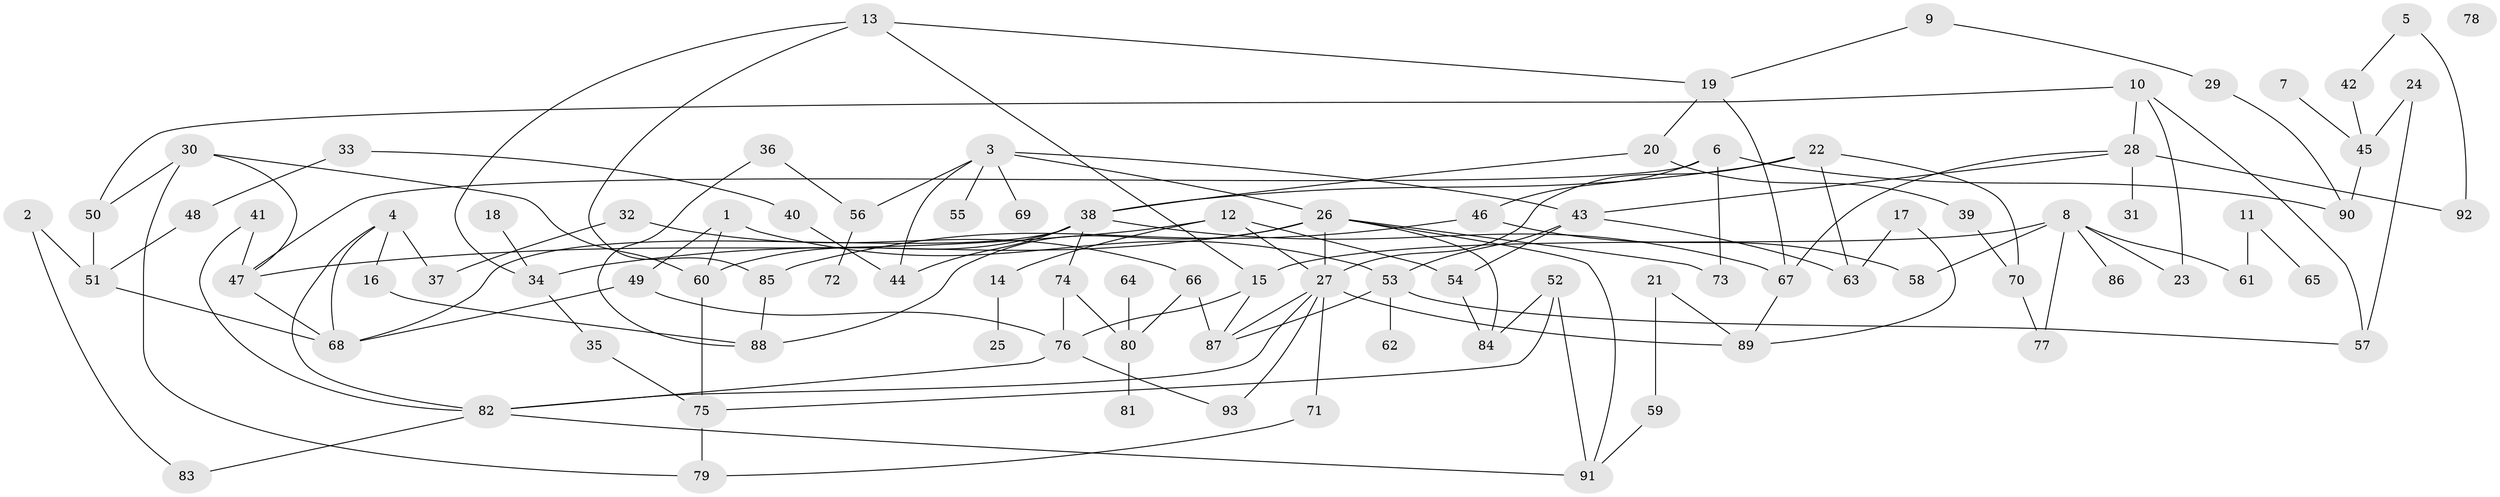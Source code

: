 // coarse degree distribution, {4: 0.1774193548387097, 2: 0.24193548387096775, 11: 0.016129032258064516, 8: 0.03225806451612903, 5: 0.14516129032258066, 1: 0.16129032258064516, 10: 0.016129032258064516, 3: 0.14516129032258066, 9: 0.016129032258064516, 6: 0.03225806451612903, 0: 0.016129032258064516}
// Generated by graph-tools (version 1.1) at 2025/41/03/06/25 10:41:19]
// undirected, 93 vertices, 138 edges
graph export_dot {
graph [start="1"]
  node [color=gray90,style=filled];
  1;
  2;
  3;
  4;
  5;
  6;
  7;
  8;
  9;
  10;
  11;
  12;
  13;
  14;
  15;
  16;
  17;
  18;
  19;
  20;
  21;
  22;
  23;
  24;
  25;
  26;
  27;
  28;
  29;
  30;
  31;
  32;
  33;
  34;
  35;
  36;
  37;
  38;
  39;
  40;
  41;
  42;
  43;
  44;
  45;
  46;
  47;
  48;
  49;
  50;
  51;
  52;
  53;
  54;
  55;
  56;
  57;
  58;
  59;
  60;
  61;
  62;
  63;
  64;
  65;
  66;
  67;
  68;
  69;
  70;
  71;
  72;
  73;
  74;
  75;
  76;
  77;
  78;
  79;
  80;
  81;
  82;
  83;
  84;
  85;
  86;
  87;
  88;
  89;
  90;
  91;
  92;
  93;
  1 -- 49;
  1 -- 53;
  1 -- 60;
  2 -- 51;
  2 -- 83;
  3 -- 26;
  3 -- 43;
  3 -- 44;
  3 -- 55;
  3 -- 56;
  3 -- 69;
  4 -- 16;
  4 -- 37;
  4 -- 68;
  4 -- 82;
  5 -- 42;
  5 -- 92;
  6 -- 46;
  6 -- 47;
  6 -- 73;
  6 -- 90;
  7 -- 45;
  8 -- 15;
  8 -- 23;
  8 -- 58;
  8 -- 61;
  8 -- 77;
  8 -- 86;
  9 -- 19;
  9 -- 29;
  10 -- 23;
  10 -- 28;
  10 -- 50;
  10 -- 57;
  11 -- 61;
  11 -- 65;
  12 -- 14;
  12 -- 27;
  12 -- 47;
  12 -- 54;
  13 -- 15;
  13 -- 19;
  13 -- 34;
  13 -- 85;
  14 -- 25;
  15 -- 76;
  15 -- 87;
  16 -- 88;
  17 -- 63;
  17 -- 89;
  18 -- 34;
  19 -- 20;
  19 -- 67;
  20 -- 38;
  20 -- 39;
  21 -- 59;
  21 -- 89;
  22 -- 27;
  22 -- 38;
  22 -- 63;
  22 -- 70;
  24 -- 45;
  24 -- 57;
  26 -- 27;
  26 -- 34;
  26 -- 73;
  26 -- 84;
  26 -- 88;
  26 -- 91;
  27 -- 71;
  27 -- 82;
  27 -- 87;
  27 -- 89;
  27 -- 93;
  28 -- 31;
  28 -- 43;
  28 -- 67;
  28 -- 92;
  29 -- 90;
  30 -- 47;
  30 -- 50;
  30 -- 60;
  30 -- 79;
  32 -- 37;
  32 -- 66;
  33 -- 40;
  33 -- 48;
  34 -- 35;
  35 -- 75;
  36 -- 56;
  36 -- 88;
  38 -- 44;
  38 -- 60;
  38 -- 67;
  38 -- 68;
  38 -- 74;
  39 -- 70;
  40 -- 44;
  41 -- 47;
  41 -- 82;
  42 -- 45;
  43 -- 53;
  43 -- 54;
  43 -- 63;
  45 -- 90;
  46 -- 58;
  46 -- 85;
  47 -- 68;
  48 -- 51;
  49 -- 68;
  49 -- 76;
  50 -- 51;
  51 -- 68;
  52 -- 75;
  52 -- 84;
  52 -- 91;
  53 -- 57;
  53 -- 62;
  53 -- 87;
  54 -- 84;
  56 -- 72;
  59 -- 91;
  60 -- 75;
  64 -- 80;
  66 -- 80;
  66 -- 87;
  67 -- 89;
  70 -- 77;
  71 -- 79;
  74 -- 76;
  74 -- 80;
  75 -- 79;
  76 -- 82;
  76 -- 93;
  80 -- 81;
  82 -- 83;
  82 -- 91;
  85 -- 88;
}
